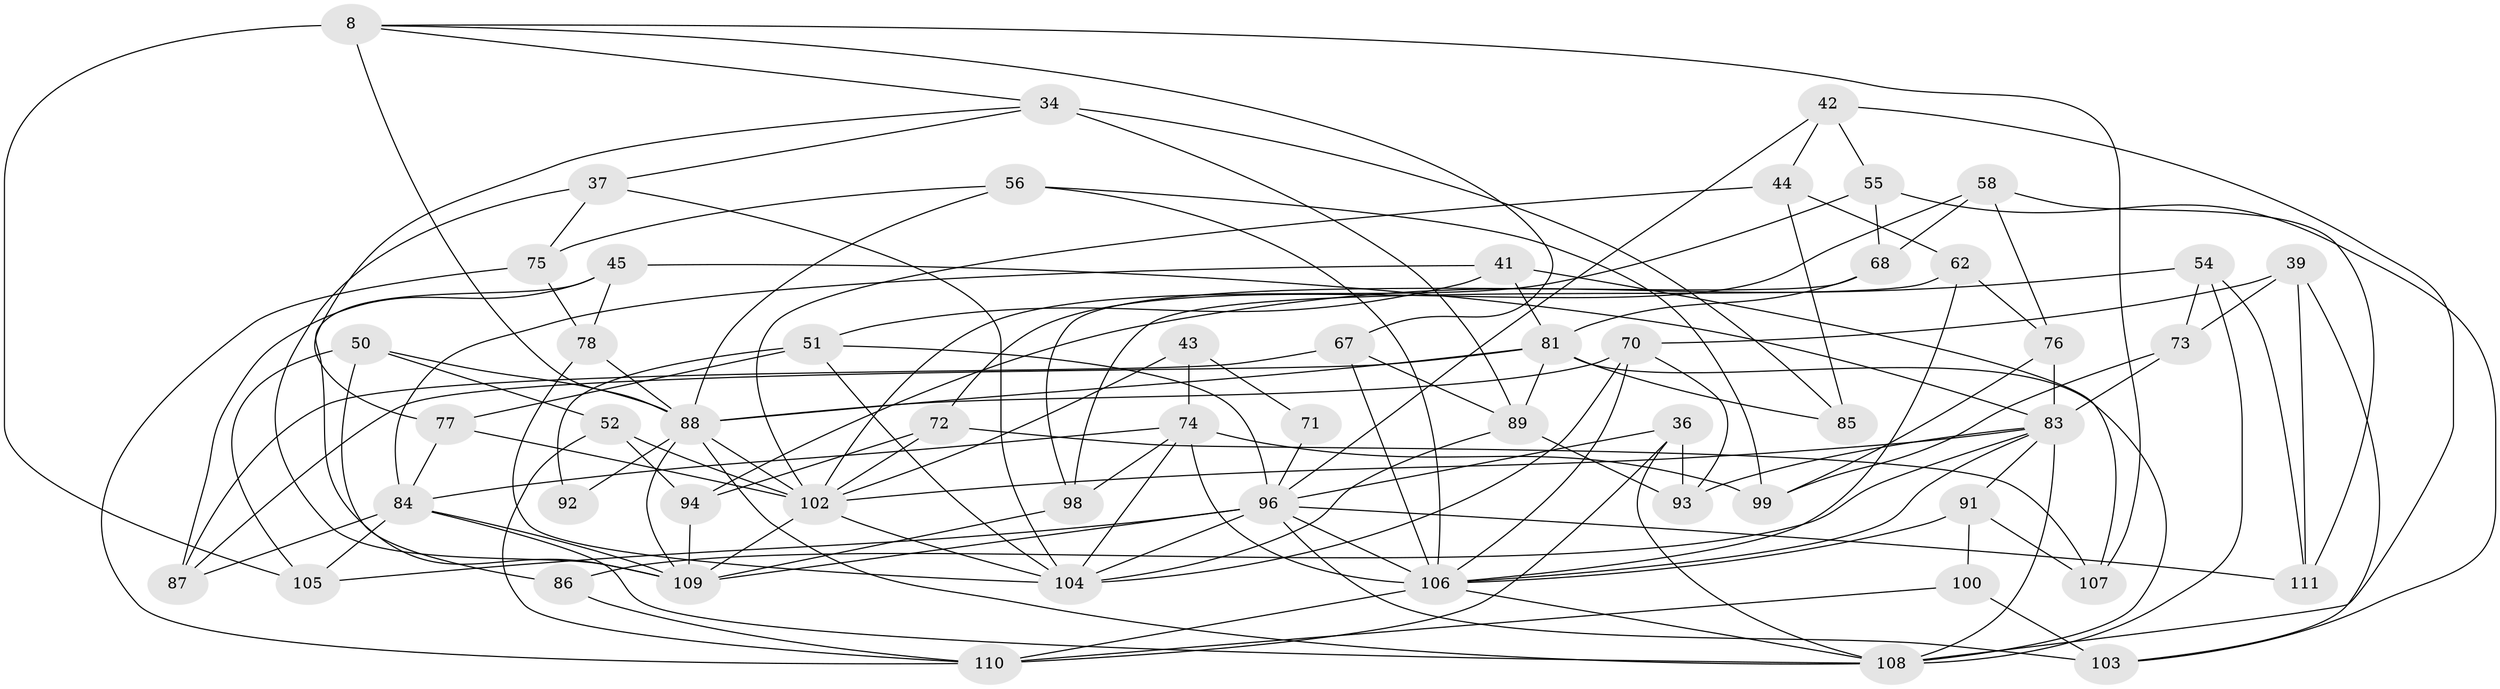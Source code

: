 // original degree distribution, {4: 1.0}
// Generated by graph-tools (version 1.1) at 2025/01/03/04/25 22:01:39]
// undirected, 55 vertices, 134 edges
graph export_dot {
graph [start="1"]
  node [color=gray90,style=filled];
  8 [super="+5"];
  34 [super="+4"];
  36;
  37;
  39;
  41;
  42;
  43 [super="+38"];
  44;
  45;
  50;
  51 [super="+35"];
  52;
  54;
  55;
  56;
  58;
  62;
  67;
  68;
  70 [super="+33"];
  71;
  72 [super="+19"];
  73;
  74 [super="+12+64+53"];
  75;
  76;
  77;
  78;
  81 [super="+24"];
  83 [super="+16+47+60"];
  84 [super="+40"];
  85;
  86;
  87;
  88 [super="+17+30+82+80"];
  89 [super="+3"];
  91 [super="+57"];
  92;
  93 [super="+23"];
  94;
  96 [super="+69"];
  98;
  99;
  100;
  102 [super="+25+90"];
  103;
  104 [super="+18+46+101+20"];
  105 [super="+63"];
  106 [super="+97+65"];
  107;
  108 [super="+66+95"];
  109 [super="+79"];
  110 [super="+9+29"];
  111;
  8 -- 67;
  8 -- 34;
  8 -- 105 [weight=2];
  8 -- 107;
  8 -- 88;
  34 -- 77;
  34 -- 85 [weight=2];
  34 -- 37;
  34 -- 89;
  36 -- 93;
  36 -- 96;
  36 -- 110;
  36 -- 108;
  37 -- 75;
  37 -- 109;
  37 -- 104;
  39 -- 103;
  39 -- 73;
  39 -- 111;
  39 -- 70;
  41 -- 107;
  41 -- 81;
  41 -- 84;
  41 -- 51;
  42 -- 96;
  42 -- 108;
  42 -- 55;
  42 -- 44;
  43 -- 71 [weight=2];
  43 -- 74 [weight=2];
  43 -- 102 [weight=4];
  44 -- 62;
  44 -- 85;
  44 -- 102;
  45 -- 78;
  45 -- 87;
  45 -- 83;
  45 -- 109;
  50 -- 86;
  50 -- 105;
  50 -- 52;
  50 -- 88;
  51 -- 92 [weight=2];
  51 -- 77;
  51 -- 104 [weight=3];
  51 -- 96;
  52 -- 94;
  52 -- 110;
  52 -- 102;
  54 -- 73;
  54 -- 94;
  54 -- 111;
  54 -- 108;
  55 -- 68;
  55 -- 103;
  55 -- 102;
  56 -- 88;
  56 -- 75;
  56 -- 99;
  56 -- 106;
  58 -- 68;
  58 -- 76;
  58 -- 111;
  58 -- 72;
  62 -- 98;
  62 -- 76;
  62 -- 106;
  67 -- 89;
  67 -- 87;
  67 -- 106;
  68 -- 81;
  68 -- 98;
  70 -- 93 [weight=2];
  70 -- 88;
  70 -- 104;
  70 -- 106;
  71 -- 96 [weight=2];
  72 -- 107;
  72 -- 94;
  72 -- 102 [weight=3];
  73 -- 99;
  73 -- 83;
  74 -- 98;
  74 -- 104 [weight=2];
  74 -- 106 [weight=3];
  74 -- 99;
  74 -- 84;
  75 -- 78;
  75 -- 110;
  76 -- 99;
  76 -- 83;
  77 -- 102;
  77 -- 84;
  78 -- 104;
  78 -- 88;
  81 -- 89;
  81 -- 85;
  81 -- 87;
  81 -- 88;
  81 -- 108 [weight=2];
  83 -- 91 [weight=2];
  83 -- 93;
  83 -- 86;
  83 -- 106;
  83 -- 102 [weight=2];
  83 -- 108 [weight=2];
  84 -- 87;
  84 -- 105 [weight=2];
  84 -- 108;
  84 -- 109;
  86 -- 110 [weight=2];
  88 -- 108 [weight=2];
  88 -- 102 [weight=3];
  88 -- 92 [weight=2];
  88 -- 109;
  89 -- 93 [weight=2];
  89 -- 104;
  91 -- 100 [weight=2];
  91 -- 107;
  91 -- 106;
  94 -- 109;
  96 -- 104 [weight=2];
  96 -- 103;
  96 -- 105;
  96 -- 106;
  96 -- 111;
  96 -- 109;
  98 -- 109;
  100 -- 103;
  100 -- 110;
  102 -- 104;
  102 -- 109;
  106 -- 110 [weight=2];
  106 -- 108 [weight=2];
}
